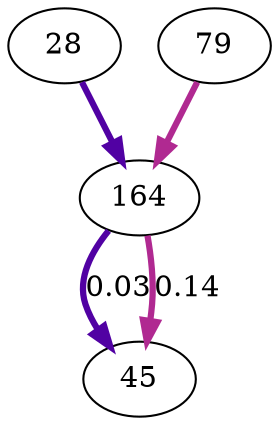 digraph  {
28;
164;
45;
79;
28 -> 164  [color="#5101a3", key=0, penwidth=3];
164 -> 45  [color="#5101a3", key=0, label="0.03", penwidth=3];
164 -> 45  [color="#b02991", key=1, label="0.14", penwidth=3];
79 -> 164  [color="#b02991", key=0, penwidth=3];
}
